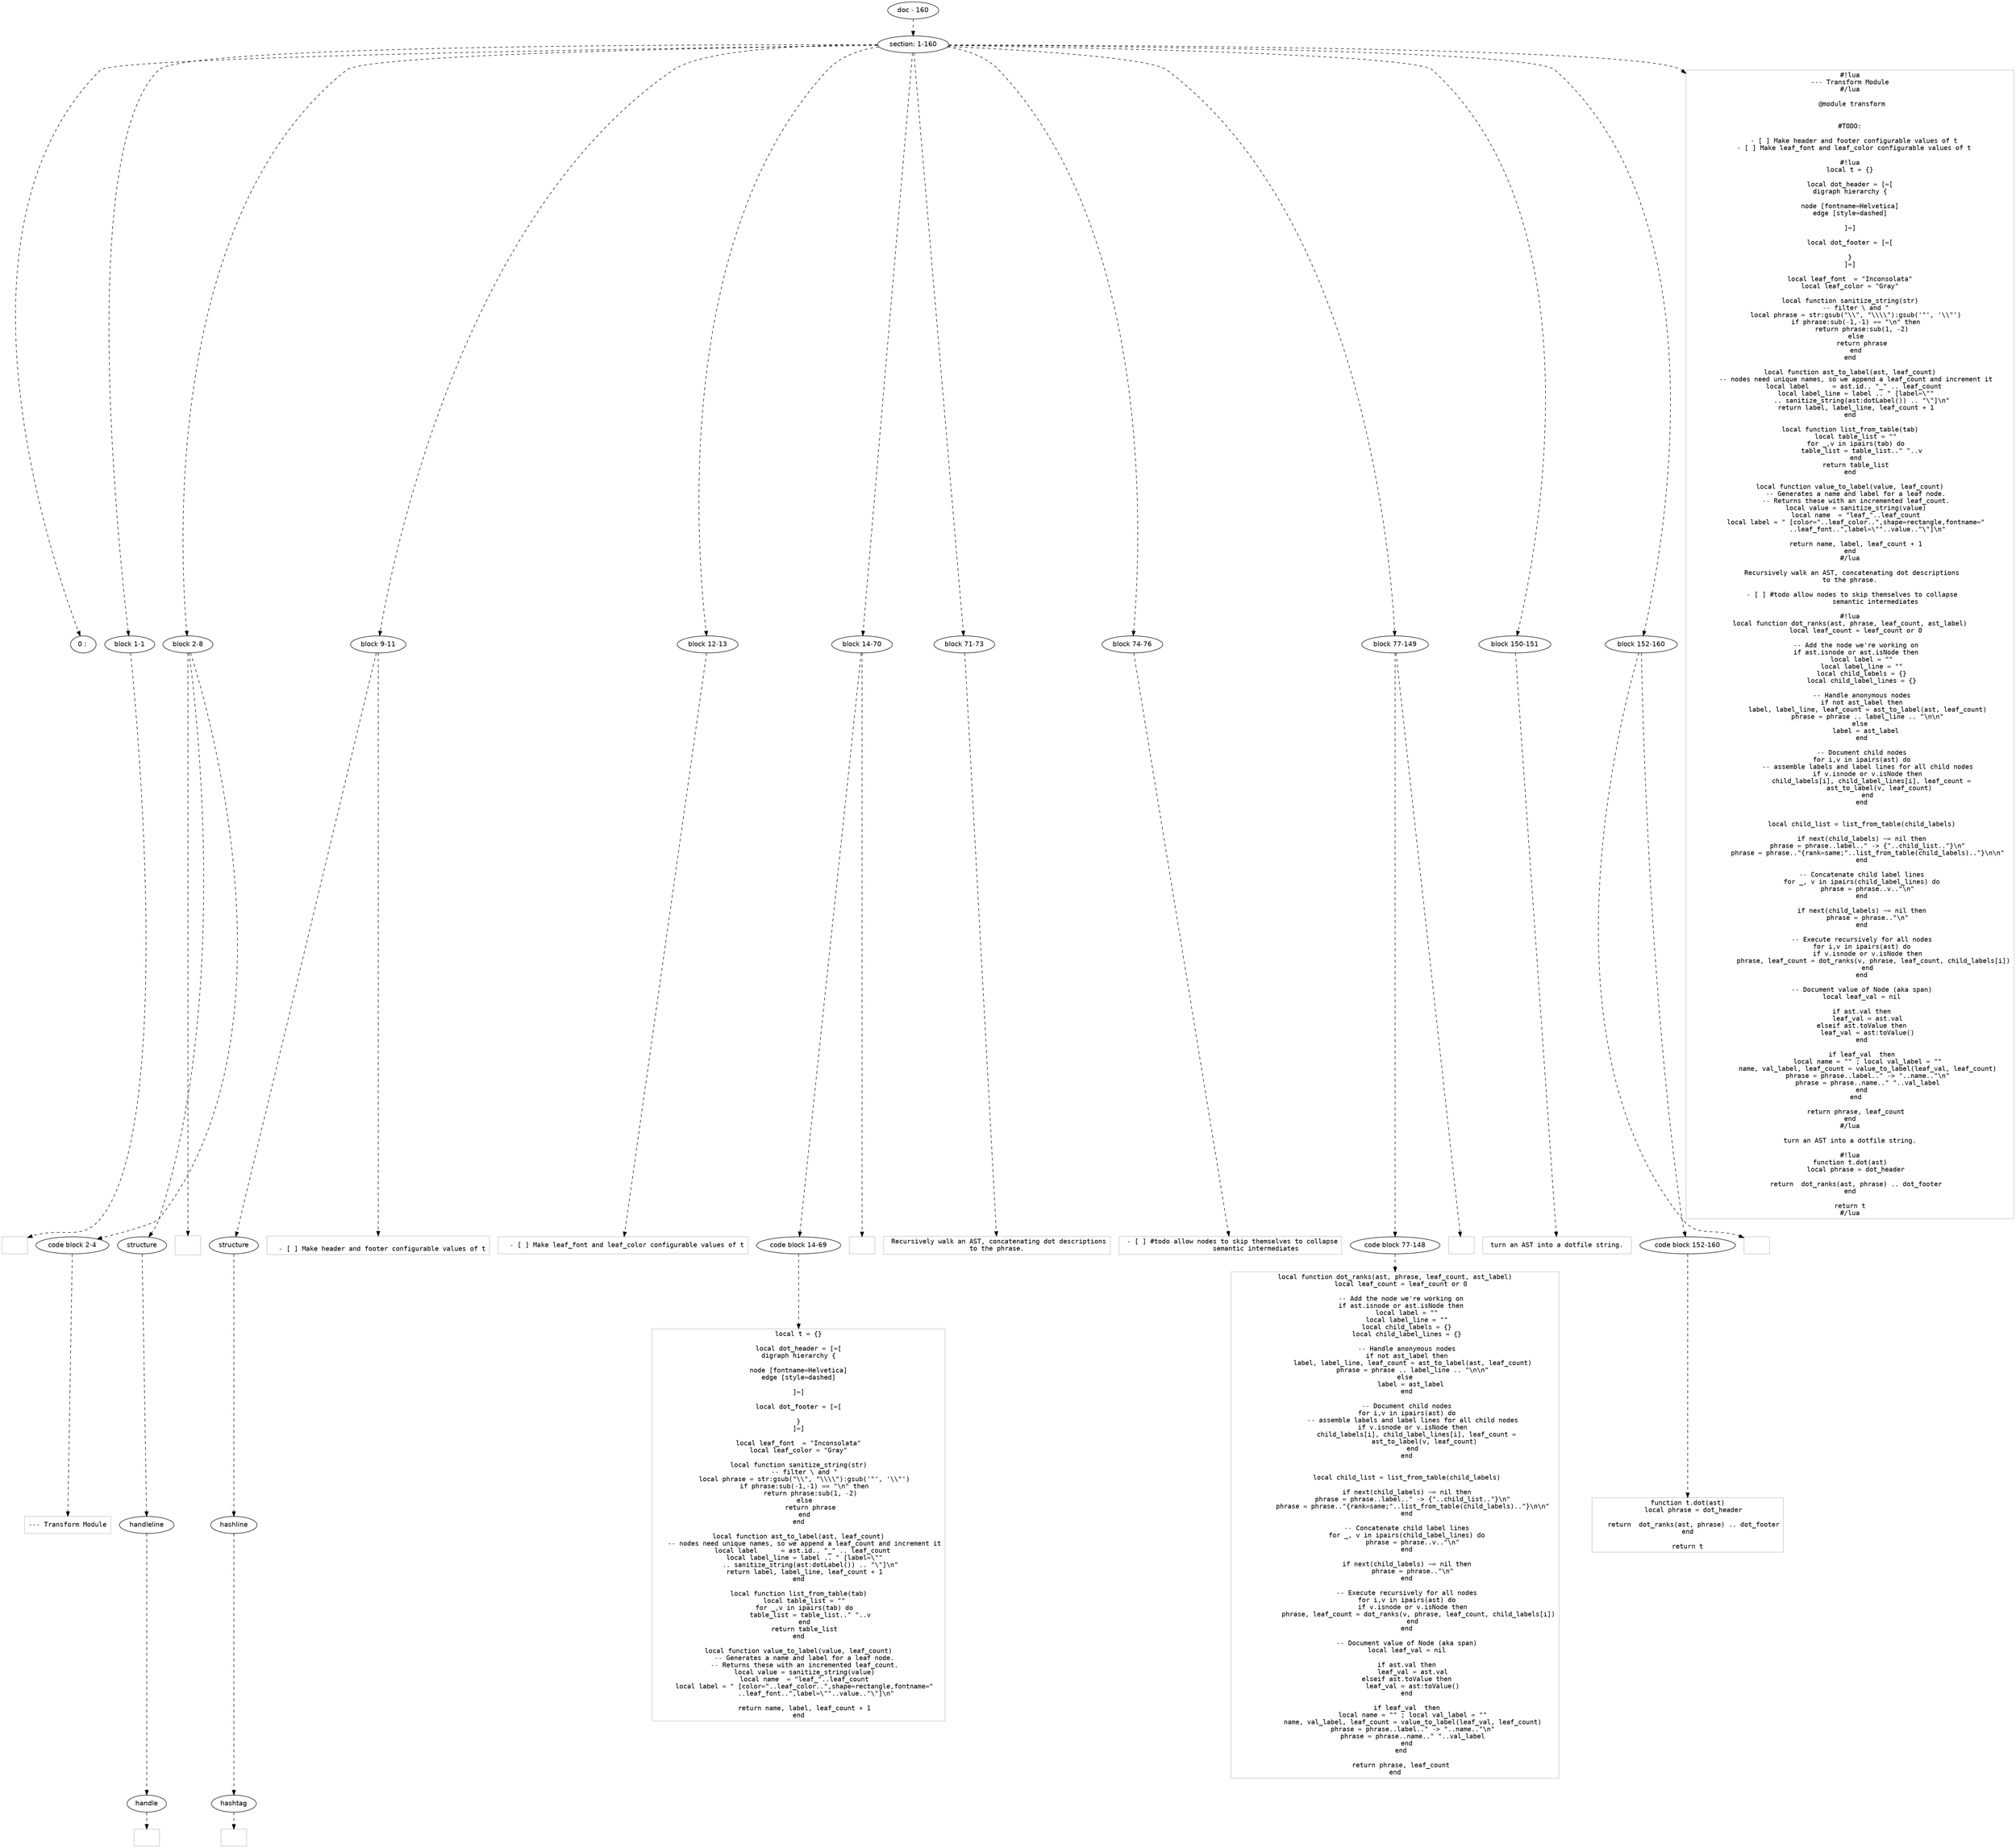 digraph hierarchy {

node [fontname=Helvetica]
edge [style=dashed]

doc_0 [label="doc - 160"]


doc_0 -> { section_1}
{rank=same; section_1}

section_1 [label="section: 1-160"]


section_1 -> { header_2 block_3 block_4 block_5 block_6 block_7 block_8 block_9 block_10 block_11 block_12}
{rank=same; header_2 block_3 block_4 block_5 block_6 block_7 block_8 block_9 block_10 block_11 block_12}

header_2 [label="0 : "]

block_3 [label="block 1-1"]

block_4 [label="block 2-8"]

block_5 [label="block 9-11"]

block_6 [label="block 12-13"]

block_7 [label="block 14-70"]

block_8 [label="block 71-73"]

block_9 [label="block 74-76"]

block_10 [label="block 77-149"]

block_11 [label="block 150-151"]

block_12 [label="block 152-160"]


block_3 -> leaf_13
leaf_13  [color=Gray,shape=rectangle,fontname=Inconsolata,label=""]
block_4 -> { codeblock_14 structure_15}
{rank=same; codeblock_14 structure_15}

codeblock_14 [label="code block 2-4"]

structure_15 [label="structure"]


codeblock_14 -> leaf_16
leaf_16  [color=Gray,shape=rectangle,fontname=Inconsolata,label="--- Transform Module"]
structure_15 -> { handleline_17}
{rank=same; handleline_17}

handleline_17 [label="handleline"]


handleline_17 -> { handle_18}
{rank=same; handle_18}

handle_18 [label="handle"]


handle_18 -> leaf_19
leaf_19  [color=Gray,shape=rectangle,fontname=Inconsolata,label=""]
block_4 -> leaf_20
leaf_20  [color=Gray,shape=rectangle,fontname=Inconsolata,label="

"]
block_5 -> { structure_21}
{rank=same; structure_21}

structure_21 [label="structure"]


structure_21 -> { hashline_22}
{rank=same; hashline_22}

hashline_22 [label="hashline"]


hashline_22 -> { hashtag_23}
{rank=same; hashtag_23}

hashtag_23 [label="hashtag"]


hashtag_23 -> leaf_24
leaf_24  [color=Gray,shape=rectangle,fontname=Inconsolata,label=""]
block_5 -> leaf_25
leaf_25  [color=Gray,shape=rectangle,fontname=Inconsolata,label="
  - [ ] Make header and footer configurable values of t"]
block_6 -> leaf_26
leaf_26  [color=Gray,shape=rectangle,fontname=Inconsolata,label="  - [ ] Make leaf_font and leaf_color configurable values of t
"]
block_7 -> { codeblock_27}
{rank=same; codeblock_27}

codeblock_27 [label="code block 14-69"]


codeblock_27 -> leaf_28
leaf_28  [color=Gray,shape=rectangle,fontname=Inconsolata,label="local t = {}

local dot_header = [=[
digraph hierarchy {

node [fontname=Helvetica]
edge [style=dashed]

]=]

local dot_footer = [=[

}
]=]

local leaf_font  = \"Inconsolata\"
local leaf_color = \"Gray\"

local function sanitize_string(str)
   -- filter \\ and \"
   local phrase = str:gsub(\"\\\\\", \"\\\\\\\\\"):gsub('\"', '\\\\\"')
   if phrase:sub(-1,-1) == \"\\n\" then
      return phrase:sub(1, -2)
   else
      return phrase
   end
end

local function ast_to_label(ast, leaf_count)
   -- nodes need unique names, so we append a leaf_count and increment it
   local label      = ast.id.. \"_\" .. leaf_count 
   local label_line = label .. \" [label=\\\"\"
      .. sanitize_string(ast:dotLabel()) .. \"\\\"]\\n\"
   return label, label_line, leaf_count + 1
end

local function list_from_table(tab)
   local table_list = \"\"
   for _,v in ipairs(tab) do
      table_list = table_list..\" \"..v
   end
   return table_list
end

local function value_to_label(value, leaf_count)
   -- Generates a name and label for a leaf node.
   -- Returns these with an incremented leaf_count.
   local value = sanitize_string(value)
   local name  = \"leaf_\"..leaf_count
   local label = \" [color=\"..leaf_color..\",shape=rectangle,fontname=\"
         ..leaf_font..\",label=\\\"\"..value..\"\\\"]\\n\"

   return name, label, leaf_count + 1
end"]
block_7 -> leaf_29
leaf_29  [color=Gray,shape=rectangle,fontname=Inconsolata,label=""]
block_8 -> leaf_30
leaf_30  [color=Gray,shape=rectangle,fontname=Inconsolata,label=" Recursively walk an AST, concatenating dot descriptions
 to the phrase. 
"]
block_9 -> leaf_31
leaf_31  [color=Gray,shape=rectangle,fontname=Inconsolata,label=" - [ ] #todo allow nodes to skip themselves to collapse
             semantic intermediates
"]
block_10 -> { codeblock_32}
{rank=same; codeblock_32}

codeblock_32 [label="code block 77-148"]


codeblock_32 -> leaf_33
leaf_33  [color=Gray,shape=rectangle,fontname=Inconsolata,label="local function dot_ranks(ast, phrase, leaf_count, ast_label)
   local leaf_count = leaf_count or 0

   -- Add the node we're working on
   if ast.isnode or ast.isNode then
      local label = \"\"
      local label_line = \"\"
      local child_labels = {}
      local child_label_lines = {}

      -- Handle anonymous nodes
      if not ast_label then
         label, label_line, leaf_count = ast_to_label(ast, leaf_count)
         phrase = phrase .. label_line .. \"\\n\\n\"
      else 
         label = ast_label 
      end

      -- Document child nodes
      for i,v in ipairs(ast) do
         -- assemble labels and label lines for all child nodes
         if v.isnode or v.isNode then
            child_labels[i], child_label_lines[i], leaf_count = 
               ast_to_label(v, leaf_count)
         end
      end
      

      local child_list = list_from_table(child_labels)

      if next(child_labels) ~= nil then
         phrase = phrase..label..\" -> {\"..child_list..\"}\\n\"
         phrase = phrase..\"{rank=same;\"..list_from_table(child_labels)..\"}\\n\\n\"
      end

      -- Concatenate child label lines
      for _, v in ipairs(child_label_lines) do
         phrase = phrase..v..\"\\n\"
      end

      if next(child_labels) ~= nil then
         phrase = phrase..\"\\n\"
      end

      -- Execute recursively for all nodes
      for i,v in ipairs(ast) do
         if v.isnode or v.isNode then
            phrase, leaf_count = dot_ranks(v, phrase, leaf_count, child_labels[i])
         end
      end

      -- Document value of Node (aka span)
      local leaf_val = nil

      if ast.val then
         leaf_val = ast.val
      elseif ast.toValue then
         leaf_val = ast:toValue()
      end

      if leaf_val  then
         local name = \"\" ; local val_label = \"\"
         name, val_label, leaf_count = value_to_label(leaf_val, leaf_count)
         phrase = phrase..label..\" -> \"..name..\"\\n\"
         phrase = phrase..name..\" \"..val_label
      end
   end

   return phrase, leaf_count
end"]
block_10 -> leaf_34
leaf_34  [color=Gray,shape=rectangle,fontname=Inconsolata,label=""]
block_11 -> leaf_35
leaf_35  [color=Gray,shape=rectangle,fontname=Inconsolata,label=" turn an AST into a dotfile string. 
"]
block_12 -> { codeblock_36}
{rank=same; codeblock_36}

codeblock_36 [label="code block 152-160"]


codeblock_36 -> leaf_37
leaf_37  [color=Gray,shape=rectangle,fontname=Inconsolata,label="function t.dot(ast)
   local phrase = dot_header

   return  dot_ranks(ast, phrase) .. dot_footer
end

return t"]
block_12 -> leaf_38
leaf_38  [color=Gray,shape=rectangle,fontname=Inconsolata,label=""]
section_1 -> leaf_39
leaf_39  [color=Gray,shape=rectangle,fontname=Inconsolata,label="#!lua
--- Transform Module
#/lua

 @module transform


 #TODO: 

  - [ ] Make header and footer configurable values of t
  - [ ] Make leaf_font and leaf_color configurable values of t

#!lua
local t = {}

local dot_header = [=[
digraph hierarchy {

node [fontname=Helvetica]
edge [style=dashed]

]=]

local dot_footer = [=[

}
]=]

local leaf_font  = \"Inconsolata\"
local leaf_color = \"Gray\"

local function sanitize_string(str)
   -- filter \\ and \"
   local phrase = str:gsub(\"\\\\\", \"\\\\\\\\\"):gsub('\"', '\\\\\"')
   if phrase:sub(-1,-1) == \"\\n\" then
      return phrase:sub(1, -2)
   else
      return phrase
   end
end

local function ast_to_label(ast, leaf_count)
   -- nodes need unique names, so we append a leaf_count and increment it
   local label      = ast.id.. \"_\" .. leaf_count 
   local label_line = label .. \" [label=\\\"\"
      .. sanitize_string(ast:dotLabel()) .. \"\\\"]\\n\"
   return label, label_line, leaf_count + 1
end

local function list_from_table(tab)
   local table_list = \"\"
   for _,v in ipairs(tab) do
      table_list = table_list..\" \"..v
   end
   return table_list
end

local function value_to_label(value, leaf_count)
   -- Generates a name and label for a leaf node.
   -- Returns these with an incremented leaf_count.
   local value = sanitize_string(value)
   local name  = \"leaf_\"..leaf_count
   local label = \" [color=\"..leaf_color..\",shape=rectangle,fontname=\"
         ..leaf_font..\",label=\\\"\"..value..\"\\\"]\\n\"

   return name, label, leaf_count + 1
end
#/lua

 Recursively walk an AST, concatenating dot descriptions
 to the phrase. 

 - [ ] #todo allow nodes to skip themselves to collapse
             semantic intermediates

#!lua
local function dot_ranks(ast, phrase, leaf_count, ast_label)
   local leaf_count = leaf_count or 0

   -- Add the node we're working on
   if ast.isnode or ast.isNode then
      local label = \"\"
      local label_line = \"\"
      local child_labels = {}
      local child_label_lines = {}

      -- Handle anonymous nodes
      if not ast_label then
         label, label_line, leaf_count = ast_to_label(ast, leaf_count)
         phrase = phrase .. label_line .. \"\\n\\n\"
      else 
         label = ast_label 
      end

      -- Document child nodes
      for i,v in ipairs(ast) do
         -- assemble labels and label lines for all child nodes
         if v.isnode or v.isNode then
            child_labels[i], child_label_lines[i], leaf_count = 
               ast_to_label(v, leaf_count)
         end
      end
      

      local child_list = list_from_table(child_labels)

      if next(child_labels) ~= nil then
         phrase = phrase..label..\" -> {\"..child_list..\"}\\n\"
         phrase = phrase..\"{rank=same;\"..list_from_table(child_labels)..\"}\\n\\n\"
      end

      -- Concatenate child label lines
      for _, v in ipairs(child_label_lines) do
         phrase = phrase..v..\"\\n\"
      end

      if next(child_labels) ~= nil then
         phrase = phrase..\"\\n\"
      end

      -- Execute recursively for all nodes
      for i,v in ipairs(ast) do
         if v.isnode or v.isNode then
            phrase, leaf_count = dot_ranks(v, phrase, leaf_count, child_labels[i])
         end
      end

      -- Document value of Node (aka span)
      local leaf_val = nil

      if ast.val then
         leaf_val = ast.val
      elseif ast.toValue then
         leaf_val = ast:toValue()
      end

      if leaf_val  then
         local name = \"\" ; local val_label = \"\"
         name, val_label, leaf_count = value_to_label(leaf_val, leaf_count)
         phrase = phrase..label..\" -> \"..name..\"\\n\"
         phrase = phrase..name..\" \"..val_label
      end
   end

   return phrase, leaf_count
end
#/lua

 turn an AST into a dotfile string. 

#!lua
function t.dot(ast)
   local phrase = dot_header

   return  dot_ranks(ast, phrase) .. dot_footer
end

return t
#/lua"]

}
